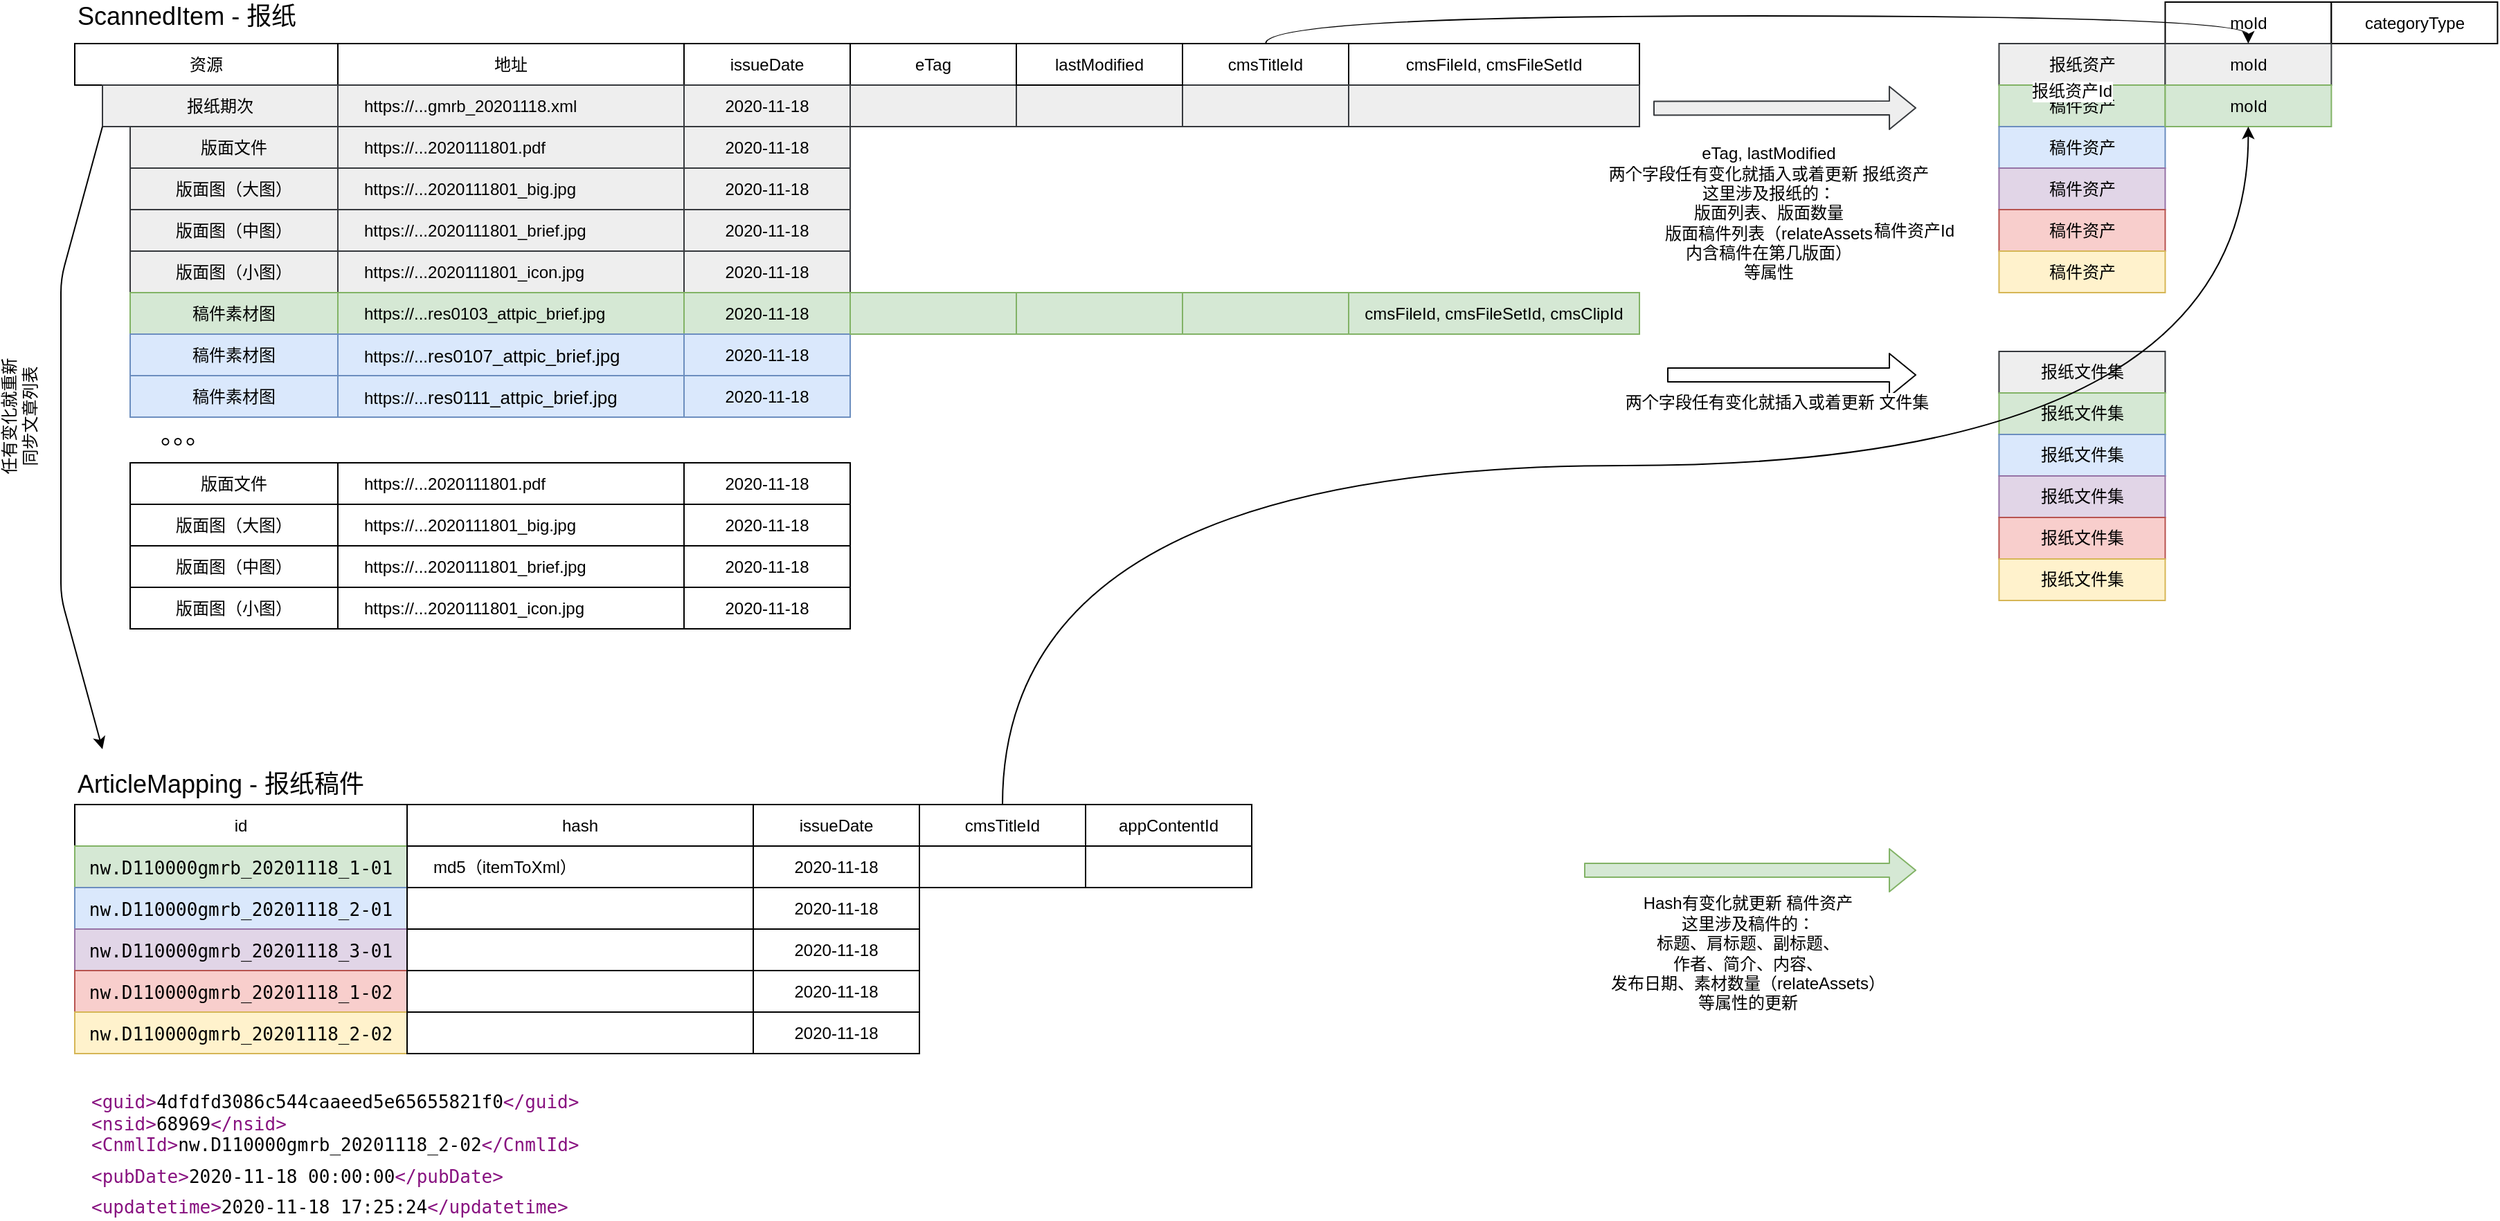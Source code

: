 <mxfile version="14.2.7" type="github">
  <diagram id="yrol8fg9aSLsKvtu3F4W" name="第 1 页">
    <mxGraphModel dx="2650" dy="1021" grid="1" gridSize="10" guides="1" tooltips="1" connect="1" arrows="1" fold="1" page="1" pageScale="1" pageWidth="827" pageHeight="1169" math="0" shadow="0">
      <root>
        <mxCell id="0" />
        <mxCell id="1" parent="0" />
        <mxCell id="mEoU4Fi8q85Gp39FzUji-123" value="资源" style="rounded=0;whiteSpace=wrap;html=1;" vertex="1" parent="1">
          <mxGeometry x="-420" y="37.5" width="190" height="30" as="geometry" />
        </mxCell>
        <mxCell id="mEoU4Fi8q85Gp39FzUji-124" value="报纸期次" style="rounded=0;whiteSpace=wrap;html=1;fillColor=#eeeeee;strokeColor=#36393d;" vertex="1" parent="1">
          <mxGeometry x="-400" y="67.5" width="170" height="30" as="geometry" />
        </mxCell>
        <mxCell id="mEoU4Fi8q85Gp39FzUji-125" value="版面文件" style="rounded=0;whiteSpace=wrap;html=1;fillColor=#eeeeee;strokeColor=#36393d;" vertex="1" parent="1">
          <mxGeometry x="-380" y="97.5" width="150" height="30" as="geometry" />
        </mxCell>
        <mxCell id="mEoU4Fi8q85Gp39FzUji-126" value="版面图（大图）" style="rounded=0;whiteSpace=wrap;html=1;fillColor=#eeeeee;strokeColor=#36393d;" vertex="1" parent="1">
          <mxGeometry x="-380" y="127.5" width="150" height="30" as="geometry" />
        </mxCell>
        <mxCell id="mEoU4Fi8q85Gp39FzUji-127" value="版面图（中图）" style="rounded=0;whiteSpace=wrap;html=1;fillColor=#eeeeee;strokeColor=#36393d;" vertex="1" parent="1">
          <mxGeometry x="-380" y="157.5" width="150" height="30" as="geometry" />
        </mxCell>
        <mxCell id="mEoU4Fi8q85Gp39FzUji-128" value="版面图（小图）" style="rounded=0;whiteSpace=wrap;html=1;fillColor=#eeeeee;strokeColor=#36393d;" vertex="1" parent="1">
          <mxGeometry x="-380" y="187.5" width="150" height="30" as="geometry" />
        </mxCell>
        <mxCell id="mEoU4Fi8q85Gp39FzUji-129" value="地址" style="rounded=0;whiteSpace=wrap;html=1;" vertex="1" parent="1">
          <mxGeometry x="-230" y="37.5" width="250" height="30" as="geometry" />
        </mxCell>
        <mxCell id="mEoU4Fi8q85Gp39FzUji-130" value="&lt;span style=&quot;&quot;&gt;https://...gmrb_20201118.xml&lt;/span&gt;" style="rounded=0;whiteSpace=wrap;html=1;align=left;spacingLeft=17;fillColor=#eeeeee;strokeColor=#36393d;" vertex="1" parent="1">
          <mxGeometry x="-230" y="67.5" width="250" height="30" as="geometry" />
        </mxCell>
        <mxCell id="mEoU4Fi8q85Gp39FzUji-131" value="&lt;span style=&quot;font-size: 12px;&quot;&gt;https://...&lt;/span&gt;&lt;span style=&quot;font-size: 12px&quot;&gt;2020111801.pdf&lt;/span&gt;" style="rounded=0;whiteSpace=wrap;html=1;fontFamily=Helvetica;fontSize=12;align=left;spacingLeft=17;fillColor=#eeeeee;strokeColor=#36393d;" vertex="1" parent="1">
          <mxGeometry x="-230" y="97.5" width="250" height="30" as="geometry" />
        </mxCell>
        <mxCell id="mEoU4Fi8q85Gp39FzUji-132" value="&lt;span style=&quot;&quot;&gt;https://...&lt;/span&gt;2020111801_big.jpg" style="rounded=0;whiteSpace=wrap;html=1;align=left;spacingLeft=17;fillColor=#eeeeee;strokeColor=#36393d;" vertex="1" parent="1">
          <mxGeometry x="-230" y="127.5" width="250" height="30" as="geometry" />
        </mxCell>
        <mxCell id="mEoU4Fi8q85Gp39FzUji-133" value="&lt;span style=&quot;&quot;&gt;https://...&lt;/span&gt;2020111801_brief.jpg" style="rounded=0;whiteSpace=wrap;html=1;align=left;spacingLeft=17;fillColor=#eeeeee;strokeColor=#36393d;" vertex="1" parent="1">
          <mxGeometry x="-230" y="157.5" width="250" height="30" as="geometry" />
        </mxCell>
        <mxCell id="mEoU4Fi8q85Gp39FzUji-134" value="&lt;span style=&quot;&quot;&gt;https://...&lt;/span&gt;2020111801_icon.jpg" style="rounded=0;whiteSpace=wrap;html=1;align=left;spacingLeft=17;fillColor=#eeeeee;strokeColor=#36393d;" vertex="1" parent="1">
          <mxGeometry x="-230" y="187.5" width="250" height="30" as="geometry" />
        </mxCell>
        <mxCell id="mEoU4Fi8q85Gp39FzUji-135" value="issueDate" style="rounded=0;whiteSpace=wrap;html=1;fontFamily=Helvetica;fontSize=12;align=center;" vertex="1" parent="1">
          <mxGeometry x="20" y="37.5" width="120" height="30" as="geometry" />
        </mxCell>
        <mxCell id="mEoU4Fi8q85Gp39FzUji-136" value="2020-11-18" style="rounded=0;whiteSpace=wrap;html=1;fontFamily=Helvetica;fontSize=12;align=center;fillColor=#eeeeee;strokeColor=#36393d;" vertex="1" parent="1">
          <mxGeometry x="20" y="67.5" width="120" height="30" as="geometry" />
        </mxCell>
        <mxCell id="mEoU4Fi8q85Gp39FzUji-137" value="2020-11-18" style="rounded=0;whiteSpace=wrap;html=1;fontFamily=Helvetica;fontSize=12;align=center;fillColor=#eeeeee;strokeColor=#36393d;" vertex="1" parent="1">
          <mxGeometry x="20" y="97.5" width="120" height="30" as="geometry" />
        </mxCell>
        <mxCell id="mEoU4Fi8q85Gp39FzUji-138" value="2020-11-18" style="rounded=0;whiteSpace=wrap;html=1;fontFamily=Helvetica;fontSize=12;align=center;fillColor=#eeeeee;strokeColor=#36393d;" vertex="1" parent="1">
          <mxGeometry x="20" y="127.5" width="120" height="30" as="geometry" />
        </mxCell>
        <mxCell id="mEoU4Fi8q85Gp39FzUji-139" value="2020-11-18" style="rounded=0;whiteSpace=wrap;html=1;fontFamily=Helvetica;fontSize=12;align=center;fillColor=#eeeeee;strokeColor=#36393d;" vertex="1" parent="1">
          <mxGeometry x="20" y="157.5" width="120" height="30" as="geometry" />
        </mxCell>
        <mxCell id="mEoU4Fi8q85Gp39FzUji-140" value="2020-11-18" style="rounded=0;whiteSpace=wrap;html=1;fontFamily=Helvetica;fontSize=12;align=center;fillColor=#eeeeee;strokeColor=#36393d;" vertex="1" parent="1">
          <mxGeometry x="20" y="187.5" width="120" height="30" as="geometry" />
        </mxCell>
        <mxCell id="mEoU4Fi8q85Gp39FzUji-141" value="eTag" style="rounded=0;whiteSpace=wrap;html=1;fontFamily=Helvetica;fontSize=12;align=center;" vertex="1" parent="1">
          <mxGeometry x="140" y="37.5" width="120" height="30" as="geometry" />
        </mxCell>
        <mxCell id="mEoU4Fi8q85Gp39FzUji-142" value="cmsTitleId" style="rounded=0;whiteSpace=wrap;html=1;fontFamily=Helvetica;fontSize=12;align=center;" vertex="1" parent="1">
          <mxGeometry x="380" y="37.5" width="120" height="30" as="geometry" />
        </mxCell>
        <mxCell id="mEoU4Fi8q85Gp39FzUji-143" value="moId" style="rounded=0;whiteSpace=wrap;html=1;fontFamily=Helvetica;fontSize=12;align=center;" vertex="1" parent="1">
          <mxGeometry x="1089.71" y="7.5" width="120" height="30" as="geometry" />
        </mxCell>
        <mxCell id="mEoU4Fi8q85Gp39FzUji-144" value="报纸资产" style="rounded=0;whiteSpace=wrap;html=1;fontFamily=Helvetica;fontSize=12;align=center;fillColor=#eeeeee;strokeColor=#36393d;" vertex="1" parent="1">
          <mxGeometry x="969.71" y="37.5" width="120" height="30" as="geometry" />
        </mxCell>
        <mxCell id="mEoU4Fi8q85Gp39FzUji-145" value="categoryType" style="rounded=0;whiteSpace=wrap;html=1;fontFamily=Helvetica;fontSize=12;align=center;" vertex="1" parent="1">
          <mxGeometry x="1209.71" y="7.5" width="120" height="30" as="geometry" />
        </mxCell>
        <mxCell id="mEoU4Fi8q85Gp39FzUji-146" value="" style="rounded=0;whiteSpace=wrap;html=1;fontFamily=Helvetica;fontSize=12;align=center;fillColor=#eeeeee;strokeColor=#36393d;" vertex="1" parent="1">
          <mxGeometry x="140" y="67.5" width="120" height="30" as="geometry" />
        </mxCell>
        <mxCell id="mEoU4Fi8q85Gp39FzUji-147" value="" style="rounded=0;whiteSpace=wrap;html=1;fontFamily=Helvetica;fontSize=12;align=center;fillColor=#eeeeee;strokeColor=#36393d;" vertex="1" parent="1">
          <mxGeometry x="260" y="67.5" width="120" height="30" as="geometry" />
        </mxCell>
        <mxCell id="mEoU4Fi8q85Gp39FzUji-150" value="报纸文件集" style="rounded=0;whiteSpace=wrap;html=1;fontFamily=Helvetica;fontSize=12;align=center;fillColor=#eeeeee;strokeColor=#36393d;" vertex="1" parent="1">
          <mxGeometry x="969.71" y="260" width="120" height="30" as="geometry" />
        </mxCell>
        <mxCell id="mEoU4Fi8q85Gp39FzUji-152" value="ScannedItem - 报纸" style="text;html=1;strokeColor=none;fillColor=none;align=left;verticalAlign=middle;whiteSpace=wrap;rounded=0;fontFamily=Helvetica;fontSize=18;" vertex="1" parent="1">
          <mxGeometry x="-420" y="7.5" width="310" height="20" as="geometry" />
        </mxCell>
        <mxCell id="mEoU4Fi8q85Gp39FzUji-153" value="id" style="rounded=0;whiteSpace=wrap;html=1;" vertex="1" parent="1">
          <mxGeometry x="-420" y="587.5" width="240" height="30" as="geometry" />
        </mxCell>
        <mxCell id="mEoU4Fi8q85Gp39FzUji-154" value="&lt;span style=&quot;font-family: monospace ; font-size: 13px&quot;&gt;nw.D110000gmrb_20201118_1-01&lt;/span&gt;" style="rounded=0;whiteSpace=wrap;html=1;fillColor=#d5e8d4;strokeColor=#82b366;" vertex="1" parent="1">
          <mxGeometry x="-420" y="617.5" width="240" height="30" as="geometry" />
        </mxCell>
        <mxCell id="mEoU4Fi8q85Gp39FzUji-155" value="&lt;span style=&quot;font-family: monospace ; font-size: 13px&quot;&gt;nw.D110000gmrb_20201118_2-01&lt;/span&gt;" style="rounded=0;whiteSpace=wrap;html=1;fillColor=#dae8fc;strokeColor=#6c8ebf;" vertex="1" parent="1">
          <mxGeometry x="-420" y="647.5" width="240" height="30" as="geometry" />
        </mxCell>
        <mxCell id="mEoU4Fi8q85Gp39FzUji-156" value="&lt;span style=&quot;font-family: monospace ; font-size: 13px&quot;&gt;nw.D110000gmrb_20201118_3-01&lt;/span&gt;" style="rounded=0;whiteSpace=wrap;html=1;fillColor=#e1d5e7;strokeColor=#9673a6;" vertex="1" parent="1">
          <mxGeometry x="-420" y="677.5" width="240" height="30" as="geometry" />
        </mxCell>
        <mxCell id="mEoU4Fi8q85Gp39FzUji-157" value="&lt;span style=&quot;font-family: monospace ; font-size: 13px&quot;&gt;nw.D110000gmrb_20201118_1-02&lt;/span&gt;" style="rounded=0;whiteSpace=wrap;html=1;fillColor=#f8cecc;strokeColor=#b85450;" vertex="1" parent="1">
          <mxGeometry x="-420" y="707.5" width="240" height="30" as="geometry" />
        </mxCell>
        <mxCell id="mEoU4Fi8q85Gp39FzUji-158" value="&lt;span style=&quot;font-family: monospace ; font-size: 13px&quot;&gt;nw.D110000gmrb_20201118_2-02&lt;/span&gt;" style="rounded=0;whiteSpace=wrap;html=1;fillColor=#fff2cc;strokeColor=#d6b656;" vertex="1" parent="1">
          <mxGeometry x="-420" y="737.5" width="240" height="30" as="geometry" />
        </mxCell>
        <mxCell id="mEoU4Fi8q85Gp39FzUji-159" value="hash" style="rounded=0;whiteSpace=wrap;html=1;" vertex="1" parent="1">
          <mxGeometry x="-180" y="587.5" width="250" height="30" as="geometry" />
        </mxCell>
        <mxCell id="mEoU4Fi8q85Gp39FzUji-160" value="md5（itemToXml）" style="rounded=0;whiteSpace=wrap;html=1;align=left;spacingLeft=17;" vertex="1" parent="1">
          <mxGeometry x="-180" y="617.5" width="250" height="30" as="geometry" />
        </mxCell>
        <mxCell id="mEoU4Fi8q85Gp39FzUji-161" value="" style="rounded=0;whiteSpace=wrap;html=1;fontFamily=Helvetica;fontSize=12;align=left;spacingLeft=17;" vertex="1" parent="1">
          <mxGeometry x="-180" y="647.5" width="250" height="30" as="geometry" />
        </mxCell>
        <mxCell id="mEoU4Fi8q85Gp39FzUji-162" value="" style="rounded=0;whiteSpace=wrap;html=1;align=left;spacingLeft=17;" vertex="1" parent="1">
          <mxGeometry x="-180" y="677.5" width="250" height="30" as="geometry" />
        </mxCell>
        <mxCell id="mEoU4Fi8q85Gp39FzUji-163" value="" style="rounded=0;whiteSpace=wrap;html=1;align=left;spacingLeft=17;" vertex="1" parent="1">
          <mxGeometry x="-180" y="707.5" width="250" height="30" as="geometry" />
        </mxCell>
        <mxCell id="mEoU4Fi8q85Gp39FzUji-164" value="" style="rounded=0;whiteSpace=wrap;html=1;align=left;spacingLeft=17;" vertex="1" parent="1">
          <mxGeometry x="-180" y="737.5" width="250" height="30" as="geometry" />
        </mxCell>
        <mxCell id="mEoU4Fi8q85Gp39FzUji-165" value="issueDate" style="rounded=0;whiteSpace=wrap;html=1;fontFamily=Helvetica;fontSize=12;align=center;" vertex="1" parent="1">
          <mxGeometry x="70" y="587.5" width="120" height="30" as="geometry" />
        </mxCell>
        <mxCell id="mEoU4Fi8q85Gp39FzUji-166" value="2020-11-18" style="rounded=0;whiteSpace=wrap;html=1;fontFamily=Helvetica;fontSize=12;align=center;" vertex="1" parent="1">
          <mxGeometry x="70" y="617.5" width="120" height="30" as="geometry" />
        </mxCell>
        <mxCell id="mEoU4Fi8q85Gp39FzUji-167" value="2020-11-18" style="rounded=0;whiteSpace=wrap;html=1;fontFamily=Helvetica;fontSize=12;align=center;" vertex="1" parent="1">
          <mxGeometry x="70" y="647.5" width="120" height="30" as="geometry" />
        </mxCell>
        <mxCell id="mEoU4Fi8q85Gp39FzUji-168" value="2020-11-18" style="rounded=0;whiteSpace=wrap;html=1;fontFamily=Helvetica;fontSize=12;align=center;" vertex="1" parent="1">
          <mxGeometry x="70" y="677.5" width="120" height="30" as="geometry" />
        </mxCell>
        <mxCell id="mEoU4Fi8q85Gp39FzUji-169" value="2020-11-18" style="rounded=0;whiteSpace=wrap;html=1;fontFamily=Helvetica;fontSize=12;align=center;" vertex="1" parent="1">
          <mxGeometry x="70" y="707.5" width="120" height="30" as="geometry" />
        </mxCell>
        <mxCell id="mEoU4Fi8q85Gp39FzUji-170" value="2020-11-18" style="rounded=0;whiteSpace=wrap;html=1;fontFamily=Helvetica;fontSize=12;align=center;" vertex="1" parent="1">
          <mxGeometry x="70" y="737.5" width="120" height="30" as="geometry" />
        </mxCell>
        <mxCell id="mEoU4Fi8q85Gp39FzUji-171" value="cmsTitleId" style="rounded=0;whiteSpace=wrap;html=1;fontFamily=Helvetica;fontSize=12;align=center;" vertex="1" parent="1">
          <mxGeometry x="190" y="587.5" width="120" height="30" as="geometry" />
        </mxCell>
        <mxCell id="mEoU4Fi8q85Gp39FzUji-172" value="appContentId" style="rounded=0;whiteSpace=wrap;html=1;fontFamily=Helvetica;fontSize=12;align=center;" vertex="1" parent="1">
          <mxGeometry x="310" y="587.5" width="120" height="30" as="geometry" />
        </mxCell>
        <mxCell id="mEoU4Fi8q85Gp39FzUji-173" value="" style="rounded=0;whiteSpace=wrap;html=1;fontFamily=Helvetica;fontSize=12;align=center;" vertex="1" parent="1">
          <mxGeometry x="190" y="617.5" width="120" height="30" as="geometry" />
        </mxCell>
        <mxCell id="mEoU4Fi8q85Gp39FzUji-174" value="" style="rounded=0;whiteSpace=wrap;html=1;fontFamily=Helvetica;fontSize=12;align=center;" vertex="1" parent="1">
          <mxGeometry x="310" y="617.5" width="120" height="30" as="geometry" />
        </mxCell>
        <mxCell id="mEoU4Fi8q85Gp39FzUji-175" value="ArticleMapping - 报纸稿件" style="text;html=1;strokeColor=none;fillColor=none;align=left;verticalAlign=middle;whiteSpace=wrap;rounded=0;fontFamily=Helvetica;fontSize=18;" vertex="1" parent="1">
          <mxGeometry x="-420" y="557.5" width="330" height="30" as="geometry" />
        </mxCell>
        <mxCell id="mEoU4Fi8q85Gp39FzUji-176" value="" style="rounded=0;whiteSpace=wrap;html=1;fontFamily=Helvetica;fontSize=12;align=center;fillColor=#eeeeee;strokeColor=#36393d;" vertex="1" parent="1">
          <mxGeometry x="380" y="67.5" width="120" height="30" as="geometry" />
        </mxCell>
        <mxCell id="mEoU4Fi8q85Gp39FzUji-177" value="lastModified" style="rounded=0;whiteSpace=wrap;html=1;fontFamily=Helvetica;fontSize=12;align=center;" vertex="1" parent="1">
          <mxGeometry x="260" y="37.5" width="120" height="30" as="geometry" />
        </mxCell>
        <mxCell id="mEoU4Fi8q85Gp39FzUji-179" value="&lt;div class=&quot;line&quot; style=&quot;font-style: normal ; font-weight: normal ; letter-spacing: normal ; text-indent: 0px ; text-transform: none ; word-spacing: 0px ; text-decoration: none ; color: rgb(0 , 0 , 0) ; font-family: monospace ; font-size: 13px&quot;&gt;&lt;span class=&quot;tag&quot; style=&quot;color: rgb(136 , 18 , 128)&quot;&gt;&lt;span class=&quot;tag&quot;&gt;&amp;lt;guid&amp;gt;&lt;/span&gt;&lt;span class=&quot;text&quot; style=&quot;color: rgb(0 , 0 , 0)&quot;&gt;4dfdfd3086c544caaeed5e65655821f0&lt;/span&gt;&lt;span class=&quot;tag&quot;&gt;&amp;lt;/guid&amp;gt;&lt;/span&gt;&lt;br&gt;&lt;/span&gt;&lt;/div&gt;&lt;div class=&quot;line&quot; style=&quot;font-style: normal ; font-weight: normal ; letter-spacing: normal ; text-indent: 0px ; text-transform: none ; word-spacing: 0px ; text-decoration: none ; color: rgb(0 , 0 , 0) ; font-family: monospace ; font-size: 13px&quot;&gt;&lt;span class=&quot;tag&quot; style=&quot;color: rgb(136 , 18 , 128)&quot;&gt;&amp;lt;nsid&amp;gt;&lt;/span&gt;&lt;span class=&quot;text&quot;&gt;68969&lt;/span&gt;&lt;span class=&quot;tag&quot; style=&quot;color: rgb(136 , 18 , 128)&quot;&gt;&amp;lt;/nsid&amp;gt;&lt;/span&gt;&lt;/div&gt;&lt;span class=&quot;text&quot; style=&quot;font-style: normal ; font-weight: normal ; letter-spacing: normal ; text-indent: 0px ; text-transform: none ; word-spacing: 0px ; text-decoration: none ; color: rgb(0 , 0 , 0) ; font-family: monospace ; font-size: 13px&quot;&gt;&lt;/span&gt;&lt;div class=&quot;line&quot; style=&quot;font-style: normal ; font-weight: normal ; letter-spacing: normal ; text-indent: 0px ; text-transform: none ; word-spacing: 0px ; text-decoration: none ; color: rgb(0 , 0 , 0) ; font-family: monospace ; font-size: 13px&quot;&gt;&lt;span class=&quot;tag&quot; style=&quot;color: rgb(136 , 18 , 128)&quot;&gt;&amp;lt;CnmlId&amp;gt;&lt;/span&gt;&lt;span class=&quot;text&quot;&gt;nw.D110000gmrb_20201118_2-02&lt;/span&gt;&lt;span class=&quot;tag&quot; style=&quot;color: rgb(136 , 18 , 128)&quot;&gt;&amp;lt;/CnmlId&amp;gt;&lt;/span&gt;&lt;/div&gt;" style="text;whiteSpace=wrap;html=1;fontSize=18;fontFamily=Helvetica;" vertex="1" parent="1">
          <mxGeometry x="-410" y="787.5" width="380" height="60" as="geometry" />
        </mxCell>
        <mxCell id="mEoU4Fi8q85Gp39FzUji-180" value="&lt;span class=&quot;tag&quot; style=&quot;font-style: normal ; font-weight: normal ; letter-spacing: normal ; text-indent: 0px ; text-transform: none ; word-spacing: 0px ; text-decoration: none ; color: rgb(136 , 18 , 128) ; font-family: monospace ; font-size: 13px&quot;&gt;&amp;lt;pubDate&amp;gt;&lt;/span&gt;&lt;span class=&quot;text&quot; style=&quot;font-style: normal ; font-weight: normal ; letter-spacing: normal ; text-indent: 0px ; text-transform: none ; word-spacing: 0px ; text-decoration: none ; color: rgb(0 , 0 , 0) ; font-family: monospace ; font-size: 13px&quot;&gt;2020-11-18 00:00:00&lt;/span&gt;&lt;span class=&quot;tag&quot; style=&quot;font-style: normal ; font-weight: normal ; letter-spacing: normal ; text-indent: 0px ; text-transform: none ; word-spacing: 0px ; text-decoration: none ; color: rgb(136 , 18 , 128) ; font-family: monospace ; font-size: 13px&quot;&gt;&amp;lt;/pubDate&amp;gt;&lt;br&gt;&lt;span class=&quot;tag&quot;&gt;&amp;lt;updatetime&amp;gt;&lt;/span&gt;&lt;span class=&quot;text&quot; style=&quot;color: rgb(0 , 0 , 0)&quot;&gt;2020-11-18 17:25:24&lt;/span&gt;&lt;span class=&quot;tag&quot;&gt;&amp;lt;/updatetime&amp;gt;&lt;/span&gt;&lt;br&gt;&lt;/span&gt;" style="text;whiteSpace=wrap;html=1;fontSize=18;fontFamily=Helvetica;" vertex="1" parent="1">
          <mxGeometry x="-410" y="837.5" width="380" height="40" as="geometry" />
        </mxCell>
        <mxCell id="mEoU4Fi8q85Gp39FzUji-181" value="版面文件" style="rounded=0;whiteSpace=wrap;html=1;" vertex="1" parent="1">
          <mxGeometry x="-380" y="340.5" width="150" height="30" as="geometry" />
        </mxCell>
        <mxCell id="mEoU4Fi8q85Gp39FzUji-182" value="版面图（大图）" style="rounded=0;whiteSpace=wrap;html=1;" vertex="1" parent="1">
          <mxGeometry x="-380" y="370.5" width="150" height="30" as="geometry" />
        </mxCell>
        <mxCell id="mEoU4Fi8q85Gp39FzUji-183" value="版面图（中图）" style="rounded=0;whiteSpace=wrap;html=1;" vertex="1" parent="1">
          <mxGeometry x="-380" y="400.5" width="150" height="30" as="geometry" />
        </mxCell>
        <mxCell id="mEoU4Fi8q85Gp39FzUji-184" value="版面图（小图）" style="rounded=0;whiteSpace=wrap;html=1;" vertex="1" parent="1">
          <mxGeometry x="-380" y="430.5" width="150" height="30" as="geometry" />
        </mxCell>
        <mxCell id="mEoU4Fi8q85Gp39FzUji-185" value="&lt;span style=&quot;font-size: 12px;&quot;&gt;https://...&lt;/span&gt;&lt;span style=&quot;font-size: 12px&quot;&gt;2020111801.pdf&lt;/span&gt;" style="rounded=0;whiteSpace=wrap;html=1;fontFamily=Helvetica;fontSize=12;align=left;spacingLeft=17;" vertex="1" parent="1">
          <mxGeometry x="-230" y="340.5" width="250" height="30" as="geometry" />
        </mxCell>
        <mxCell id="mEoU4Fi8q85Gp39FzUji-186" value="&lt;span style=&quot;&quot;&gt;https://...&lt;/span&gt;2020111801_big.jpg" style="rounded=0;whiteSpace=wrap;html=1;align=left;spacingLeft=17;" vertex="1" parent="1">
          <mxGeometry x="-230" y="370.5" width="250" height="30" as="geometry" />
        </mxCell>
        <mxCell id="mEoU4Fi8q85Gp39FzUji-187" value="&lt;span style=&quot;&quot;&gt;https://...&lt;/span&gt;2020111801_brief.jpg" style="rounded=0;whiteSpace=wrap;html=1;align=left;spacingLeft=17;" vertex="1" parent="1">
          <mxGeometry x="-230" y="400.5" width="250" height="30" as="geometry" />
        </mxCell>
        <mxCell id="mEoU4Fi8q85Gp39FzUji-188" value="&lt;span style=&quot;&quot;&gt;https://...&lt;/span&gt;2020111801_icon.jpg" style="rounded=0;whiteSpace=wrap;html=1;align=left;spacingLeft=17;" vertex="1" parent="1">
          <mxGeometry x="-230" y="430.5" width="250" height="30" as="geometry" />
        </mxCell>
        <mxCell id="mEoU4Fi8q85Gp39FzUji-189" value="2020-11-18" style="rounded=0;whiteSpace=wrap;html=1;fontFamily=Helvetica;fontSize=12;align=center;" vertex="1" parent="1">
          <mxGeometry x="20" y="340.5" width="120" height="30" as="geometry" />
        </mxCell>
        <mxCell id="mEoU4Fi8q85Gp39FzUji-190" value="2020-11-18" style="rounded=0;whiteSpace=wrap;html=1;fontFamily=Helvetica;fontSize=12;align=center;" vertex="1" parent="1">
          <mxGeometry x="20" y="370.5" width="120" height="30" as="geometry" />
        </mxCell>
        <mxCell id="mEoU4Fi8q85Gp39FzUji-191" value="2020-11-18" style="rounded=0;whiteSpace=wrap;html=1;fontFamily=Helvetica;fontSize=12;align=center;" vertex="1" parent="1">
          <mxGeometry x="20" y="400.5" width="120" height="30" as="geometry" />
        </mxCell>
        <mxCell id="mEoU4Fi8q85Gp39FzUji-192" value="2020-11-18" style="rounded=0;whiteSpace=wrap;html=1;fontFamily=Helvetica;fontSize=12;align=center;" vertex="1" parent="1">
          <mxGeometry x="20" y="430.5" width="120" height="30" as="geometry" />
        </mxCell>
        <mxCell id="mEoU4Fi8q85Gp39FzUji-193" value="。。。" style="text;html=1;strokeColor=none;fillColor=none;align=center;verticalAlign=middle;whiteSpace=wrap;rounded=0;fontFamily=Helvetica;fontSize=18;" vertex="1" parent="1">
          <mxGeometry x="-360" y="310.5" width="40" height="20" as="geometry" />
        </mxCell>
        <mxCell id="mEoU4Fi8q85Gp39FzUji-195" value="&lt;span style=&quot;font-size: 12px;&quot;&gt;https://...&lt;/span&gt;&lt;span style=&quot;font-size: 12px;&quot;&gt;res0103_attpic_brief.jpg&lt;/span&gt;" style="rounded=0;whiteSpace=wrap;html=1;align=left;spacingLeft=17;fontFamily=Helvetica;fontSize=12;labelBackgroundColor=none;fillColor=#d5e8d4;strokeColor=#82b366;" vertex="1" parent="1">
          <mxGeometry x="-230" y="217.5" width="250" height="30" as="geometry" />
        </mxCell>
        <mxCell id="mEoU4Fi8q85Gp39FzUji-196" value="稿件素材图" style="rounded=0;whiteSpace=wrap;html=1;labelBackgroundColor=none;fillColor=#d5e8d4;strokeColor=#82b366;" vertex="1" parent="1">
          <mxGeometry x="-380" y="217.5" width="150" height="30" as="geometry" />
        </mxCell>
        <mxCell id="mEoU4Fi8q85Gp39FzUji-197" value="2020-11-18" style="rounded=0;whiteSpace=wrap;html=1;fontFamily=Helvetica;fontSize=12;align=center;labelBackgroundColor=none;fillColor=#d5e8d4;strokeColor=#82b366;" vertex="1" parent="1">
          <mxGeometry x="20" y="217.5" width="120" height="30" as="geometry" />
        </mxCell>
        <mxCell id="mEoU4Fi8q85Gp39FzUji-198" value="&lt;span style=&quot;font-size: 12px&quot;&gt;https://...&lt;/span&gt;&lt;span style=&quot;font-size: 13px;&quot;&gt;res0107_attpic_brief.jpg&lt;/span&gt;" style="rounded=0;whiteSpace=wrap;html=1;align=left;spacingLeft=17;fontFamily=Helvetica;fontSize=12;fillColor=#dae8fc;strokeColor=#6c8ebf;" vertex="1" parent="1">
          <mxGeometry x="-230" y="247.5" width="250" height="30" as="geometry" />
        </mxCell>
        <mxCell id="mEoU4Fi8q85Gp39FzUji-199" value="&lt;span style=&quot;font-size: 12px&quot;&gt;https://...&lt;/span&gt;&lt;span style=&quot;font-size: 13px;&quot;&gt;res0111_attpic_brief.jpg&lt;/span&gt;" style="rounded=0;whiteSpace=wrap;html=1;align=left;spacingLeft=17;fontFamily=Helvetica;fontSize=12;fillColor=#dae8fc;strokeColor=#6c8ebf;" vertex="1" parent="1">
          <mxGeometry x="-230" y="277.5" width="250" height="30" as="geometry" />
        </mxCell>
        <mxCell id="mEoU4Fi8q85Gp39FzUji-200" value="稿件素材图" style="rounded=0;whiteSpace=wrap;html=1;fillColor=#dae8fc;strokeColor=#6c8ebf;" vertex="1" parent="1">
          <mxGeometry x="-380" y="247.5" width="150" height="30" as="geometry" />
        </mxCell>
        <mxCell id="mEoU4Fi8q85Gp39FzUji-201" value="稿件素材图" style="rounded=0;whiteSpace=wrap;html=1;fillColor=#dae8fc;strokeColor=#6c8ebf;" vertex="1" parent="1">
          <mxGeometry x="-380" y="277.5" width="150" height="30" as="geometry" />
        </mxCell>
        <mxCell id="mEoU4Fi8q85Gp39FzUji-202" value="2020-11-18" style="rounded=0;whiteSpace=wrap;html=1;fontFamily=Helvetica;fontSize=12;align=center;fillColor=#dae8fc;strokeColor=#6c8ebf;" vertex="1" parent="1">
          <mxGeometry x="20" y="247.5" width="120" height="30" as="geometry" />
        </mxCell>
        <mxCell id="mEoU4Fi8q85Gp39FzUji-203" value="2020-11-18" style="rounded=0;whiteSpace=wrap;html=1;fontFamily=Helvetica;fontSize=12;align=center;fillColor=#dae8fc;strokeColor=#6c8ebf;" vertex="1" parent="1">
          <mxGeometry x="20" y="277.5" width="120" height="30" as="geometry" />
        </mxCell>
        <mxCell id="mEoU4Fi8q85Gp39FzUji-210" value="稿件资产" style="rounded=0;whiteSpace=wrap;html=1;fontFamily=Helvetica;fontSize=12;align=center;fillColor=#d5e8d4;strokeColor=#82b366;" vertex="1" parent="1">
          <mxGeometry x="969.71" y="67.5" width="120" height="30" as="geometry" />
        </mxCell>
        <mxCell id="mEoU4Fi8q85Gp39FzUji-211" value="稿件资产" style="rounded=0;whiteSpace=wrap;html=1;fontFamily=Helvetica;fontSize=12;align=center;fillColor=#dae8fc;strokeColor=#6c8ebf;" vertex="1" parent="1">
          <mxGeometry x="969.71" y="97.5" width="120" height="30" as="geometry" />
        </mxCell>
        <mxCell id="mEoU4Fi8q85Gp39FzUji-215" value="稿件资产" style="rounded=0;whiteSpace=wrap;html=1;fontFamily=Helvetica;fontSize=12;align=center;fillColor=#e1d5e7;strokeColor=#9673a6;" vertex="1" parent="1">
          <mxGeometry x="969.71" y="127.5" width="120" height="30" as="geometry" />
        </mxCell>
        <mxCell id="mEoU4Fi8q85Gp39FzUji-216" value="稿件资产" style="rounded=0;whiteSpace=wrap;html=1;fontFamily=Helvetica;fontSize=12;align=center;fillColor=#f8cecc;strokeColor=#b85450;" vertex="1" parent="1">
          <mxGeometry x="969.71" y="157.5" width="120" height="30" as="geometry" />
        </mxCell>
        <mxCell id="mEoU4Fi8q85Gp39FzUji-217" value="稿件资产" style="rounded=0;whiteSpace=wrap;html=1;fontFamily=Helvetica;fontSize=12;align=center;fillColor=#fff2cc;strokeColor=#d6b656;" vertex="1" parent="1">
          <mxGeometry x="969.71" y="187.5" width="120" height="30" as="geometry" />
        </mxCell>
        <mxCell id="mEoU4Fi8q85Gp39FzUji-220" value="报纸文件集" style="rounded=0;whiteSpace=wrap;html=1;fontFamily=Helvetica;fontSize=12;align=center;fillColor=#d5e8d4;strokeColor=#82b366;" vertex="1" parent="1">
          <mxGeometry x="969.71" y="290" width="120" height="30" as="geometry" />
        </mxCell>
        <mxCell id="mEoU4Fi8q85Gp39FzUji-221" value="报纸文件集" style="rounded=0;whiteSpace=wrap;html=1;fontFamily=Helvetica;fontSize=12;align=center;fillColor=#dae8fc;strokeColor=#6c8ebf;" vertex="1" parent="1">
          <mxGeometry x="969.71" y="320" width="120" height="30" as="geometry" />
        </mxCell>
        <mxCell id="mEoU4Fi8q85Gp39FzUji-222" value="报纸文件集" style="rounded=0;whiteSpace=wrap;html=1;fontFamily=Helvetica;fontSize=12;align=center;fillColor=#e1d5e7;strokeColor=#9673a6;" vertex="1" parent="1">
          <mxGeometry x="969.71" y="350" width="120" height="30" as="geometry" />
        </mxCell>
        <mxCell id="mEoU4Fi8q85Gp39FzUji-223" value="报纸文件集" style="rounded=0;whiteSpace=wrap;html=1;fontFamily=Helvetica;fontSize=12;align=center;fillColor=#f8cecc;strokeColor=#b85450;" vertex="1" parent="1">
          <mxGeometry x="969.71" y="380" width="120" height="30" as="geometry" />
        </mxCell>
        <mxCell id="mEoU4Fi8q85Gp39FzUji-224" value="报纸文件集" style="rounded=0;whiteSpace=wrap;html=1;fontFamily=Helvetica;fontSize=12;align=center;fillColor=#fff2cc;strokeColor=#d6b656;" vertex="1" parent="1">
          <mxGeometry x="969.71" y="410" width="120" height="30" as="geometry" />
        </mxCell>
        <mxCell id="mEoU4Fi8q85Gp39FzUji-228" value="" style="endArrow=classic;html=1;fontFamily=Helvetica;fontSize=12;exitX=0;exitY=1;exitDx=0;exitDy=0;" edge="1" parent="1" source="mEoU4Fi8q85Gp39FzUji-124">
          <mxGeometry width="50" height="50" relative="1" as="geometry">
            <mxPoint x="80" y="487.5" as="sourcePoint" />
            <mxPoint x="-400" y="547.5" as="targetPoint" />
            <Array as="points">
              <mxPoint x="-430" y="207.5" />
              <mxPoint x="-430" y="327.5" />
              <mxPoint x="-430" y="437.5" />
            </Array>
          </mxGeometry>
        </mxCell>
        <mxCell id="mEoU4Fi8q85Gp39FzUji-229" value="任有变化就重新&lt;br&gt;同步文章列表" style="edgeLabel;html=1;align=center;verticalAlign=middle;resizable=0;points=[];fontSize=12;fontFamily=Helvetica;horizontal=0;" vertex="1" connectable="0" parent="mEoU4Fi8q85Gp39FzUji-228">
          <mxGeometry x="-0.108" y="-1" relative="1" as="geometry">
            <mxPoint x="-29" y="9.31" as="offset" />
          </mxGeometry>
        </mxCell>
        <mxCell id="mEoU4Fi8q85Gp39FzUji-231" value="" style="shape=flexArrow;endArrow=classic;html=1;fontFamily=Helvetica;fontSize=12;fillColor=#d5e8d4;strokeColor=#82b366;" edge="1" parent="1">
          <mxGeometry width="50" height="50" relative="1" as="geometry">
            <mxPoint x="670" y="635" as="sourcePoint" />
            <mxPoint x="910" y="635" as="targetPoint" />
          </mxGeometry>
        </mxCell>
        <mxCell id="mEoU4Fi8q85Gp39FzUji-232" value="Hash有变化就更新 稿件资产&lt;br&gt;这里涉及稿件的：&lt;br&gt;标题、肩标题、副标题、&lt;br&gt;作者、简介、内容、&lt;br&gt;发布日期、素材数量（relateAssets）&lt;br&gt;等属性的更新" style="edgeLabel;html=1;align=center;verticalAlign=middle;resizable=0;points=[];fontSize=12;fontFamily=Helvetica;" vertex="1" connectable="0" parent="mEoU4Fi8q85Gp39FzUji-231">
          <mxGeometry x="-0.143" y="2" relative="1" as="geometry">
            <mxPoint x="14.29" y="62" as="offset" />
          </mxGeometry>
        </mxCell>
        <mxCell id="mEoU4Fi8q85Gp39FzUji-233" value="eTag, lastModified&lt;br&gt;两个字段任有变化就插入或着更新 报纸资产&lt;br&gt;这里涉及报纸的：&lt;br&gt;版面列表、版面数量&lt;br&gt;版面稿件列表（relateAssets&lt;br&gt;内含稿件在第几版面）&lt;br&gt;等属性" style="shape=flexArrow;endArrow=classic;html=1;fontFamily=Helvetica;fontSize=12;fillColor=#eeeeee;strokeColor=#36393d;" edge="1" parent="1">
          <mxGeometry x="-0.127" y="-76" width="50" height="50" relative="1" as="geometry">
            <mxPoint x="720" y="84.29" as="sourcePoint" />
            <mxPoint x="910" y="84" as="targetPoint" />
            <mxPoint as="offset" />
          </mxGeometry>
        </mxCell>
        <mxCell id="mEoU4Fi8q85Gp39FzUji-235" value="两个字段任有变化就插入或着更新 文件集" style="shape=flexArrow;endArrow=classic;html=1;fontFamily=Helvetica;fontSize=12;" edge="1" parent="1">
          <mxGeometry x="-0.125" y="-20" width="50" height="50" relative="1" as="geometry">
            <mxPoint x="730" y="277" as="sourcePoint" />
            <mxPoint x="910" y="277" as="targetPoint" />
            <mxPoint as="offset" />
          </mxGeometry>
        </mxCell>
        <mxCell id="mEoU4Fi8q85Gp39FzUji-243" value="moId" style="rounded=0;whiteSpace=wrap;html=1;fontFamily=Helvetica;fontSize=12;align=center;fillColor=#eeeeee;strokeColor=#36393d;" vertex="1" parent="1">
          <mxGeometry x="1089.71" y="37.5" width="120" height="30" as="geometry" />
        </mxCell>
        <mxCell id="mEoU4Fi8q85Gp39FzUji-244" value="moId" style="rounded=0;whiteSpace=wrap;html=1;fontFamily=Helvetica;fontSize=12;align=center;fillColor=#d5e8d4;strokeColor=#82b366;" vertex="1" parent="1">
          <mxGeometry x="1089.71" y="67.5" width="120" height="30" as="geometry" />
        </mxCell>
        <mxCell id="mEoU4Fi8q85Gp39FzUji-237" style="edgeStyle=orthogonalEdgeStyle;curved=1;rounded=0;orthogonalLoop=1;jettySize=auto;html=1;exitX=0.5;exitY=0;exitDx=0;exitDy=0;fontFamily=Helvetica;fontSize=12;entryX=0.5;entryY=0;entryDx=0;entryDy=0;" edge="1" parent="1" source="mEoU4Fi8q85Gp39FzUji-142" target="mEoU4Fi8q85Gp39FzUji-243">
          <mxGeometry relative="1" as="geometry">
            <mxPoint x="1140" y="200" as="targetPoint" />
          </mxGeometry>
        </mxCell>
        <mxCell id="mEoU4Fi8q85Gp39FzUji-241" value="报纸资产Id" style="edgeLabel;html=1;align=center;verticalAlign=middle;resizable=0;points=[];fontSize=12;fontFamily=Helvetica;" vertex="1" connectable="0" parent="mEoU4Fi8q85Gp39FzUji-237">
          <mxGeometry x="0.604" y="-54" relative="1" as="geometry">
            <mxPoint as="offset" />
          </mxGeometry>
        </mxCell>
        <mxCell id="mEoU4Fi8q85Gp39FzUji-240" style="edgeStyle=orthogonalEdgeStyle;curved=1;rounded=0;orthogonalLoop=1;jettySize=auto;html=1;exitX=0.5;exitY=0;exitDx=0;exitDy=0;fontFamily=Helvetica;fontSize=12;entryX=0.5;entryY=1;entryDx=0;entryDy=0;" edge="1" parent="1" source="mEoU4Fi8q85Gp39FzUji-171" target="mEoU4Fi8q85Gp39FzUji-244">
          <mxGeometry relative="1" as="geometry">
            <mxPoint x="1140.0" y="260" as="targetPoint" />
          </mxGeometry>
        </mxCell>
        <mxCell id="mEoU4Fi8q85Gp39FzUji-242" value="稿件资产Id" style="edgeLabel;html=1;align=center;verticalAlign=middle;resizable=0;points=[];fontSize=12;fontFamily=Helvetica;" vertex="1" connectable="0" parent="mEoU4Fi8q85Gp39FzUji-240">
          <mxGeometry x="0.284" y="7" relative="1" as="geometry">
            <mxPoint x="10.71" y="-162.5" as="offset" />
          </mxGeometry>
        </mxCell>
        <mxCell id="mEoU4Fi8q85Gp39FzUji-245" value="cmsFileId, cmsFileSetId" style="rounded=0;whiteSpace=wrap;html=1;fontFamily=Helvetica;fontSize=12;align=center;" vertex="1" parent="1">
          <mxGeometry x="500" y="37.5" width="210" height="30" as="geometry" />
        </mxCell>
        <mxCell id="mEoU4Fi8q85Gp39FzUji-246" value="cmsFileId, cmsFileSetId, cmsClipId" style="rounded=0;whiteSpace=wrap;html=1;fontFamily=Helvetica;fontSize=12;align=center;fillColor=#d5e8d4;strokeColor=#82b366;" vertex="1" parent="1">
          <mxGeometry x="500" y="217.5" width="210" height="30" as="geometry" />
        </mxCell>
        <mxCell id="mEoU4Fi8q85Gp39FzUji-247" value="" style="rounded=0;whiteSpace=wrap;html=1;fontFamily=Helvetica;fontSize=12;align=center;fillColor=#eeeeee;strokeColor=#36393d;" vertex="1" parent="1">
          <mxGeometry x="500" y="67.5" width="210" height="30" as="geometry" />
        </mxCell>
        <mxCell id="mEoU4Fi8q85Gp39FzUji-248" value="" style="rounded=0;whiteSpace=wrap;html=1;fontFamily=Helvetica;fontSize=12;align=center;fillColor=#d5e8d4;strokeColor=#82b366;" vertex="1" parent="1">
          <mxGeometry x="140" y="217.5" width="120" height="30" as="geometry" />
        </mxCell>
        <mxCell id="mEoU4Fi8q85Gp39FzUji-249" value="" style="rounded=0;whiteSpace=wrap;html=1;fontFamily=Helvetica;fontSize=12;align=center;fillColor=#d5e8d4;strokeColor=#82b366;" vertex="1" parent="1">
          <mxGeometry x="260" y="217.5" width="120" height="30" as="geometry" />
        </mxCell>
        <mxCell id="mEoU4Fi8q85Gp39FzUji-250" value="" style="rounded=0;whiteSpace=wrap;html=1;fontFamily=Helvetica;fontSize=12;align=center;fillColor=#d5e8d4;strokeColor=#82b366;" vertex="1" parent="1">
          <mxGeometry x="380" y="217.5" width="120" height="30" as="geometry" />
        </mxCell>
      </root>
    </mxGraphModel>
  </diagram>
</mxfile>
